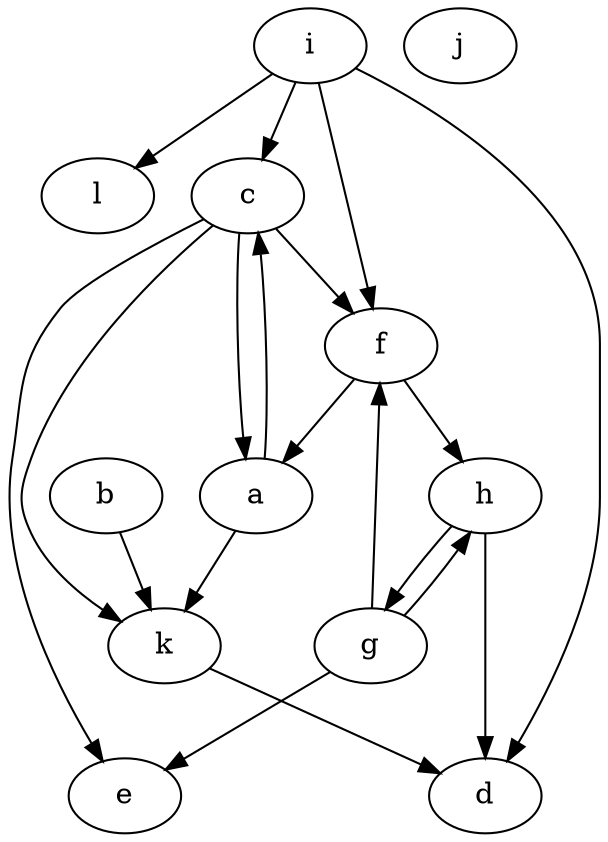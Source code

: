 digraph graph7 {
l;
a ->          c;

j;
g -> f;
c            -> e;

i -> l;
b -> k;

g -> h;
i ->          c;
c -> a;

f -> a;
i -> f;



c -> f;
k -> d;
a -> k;
f -> h;
h -> d;
h -> g;
c -> k;
i -> d;
g -> e;
}